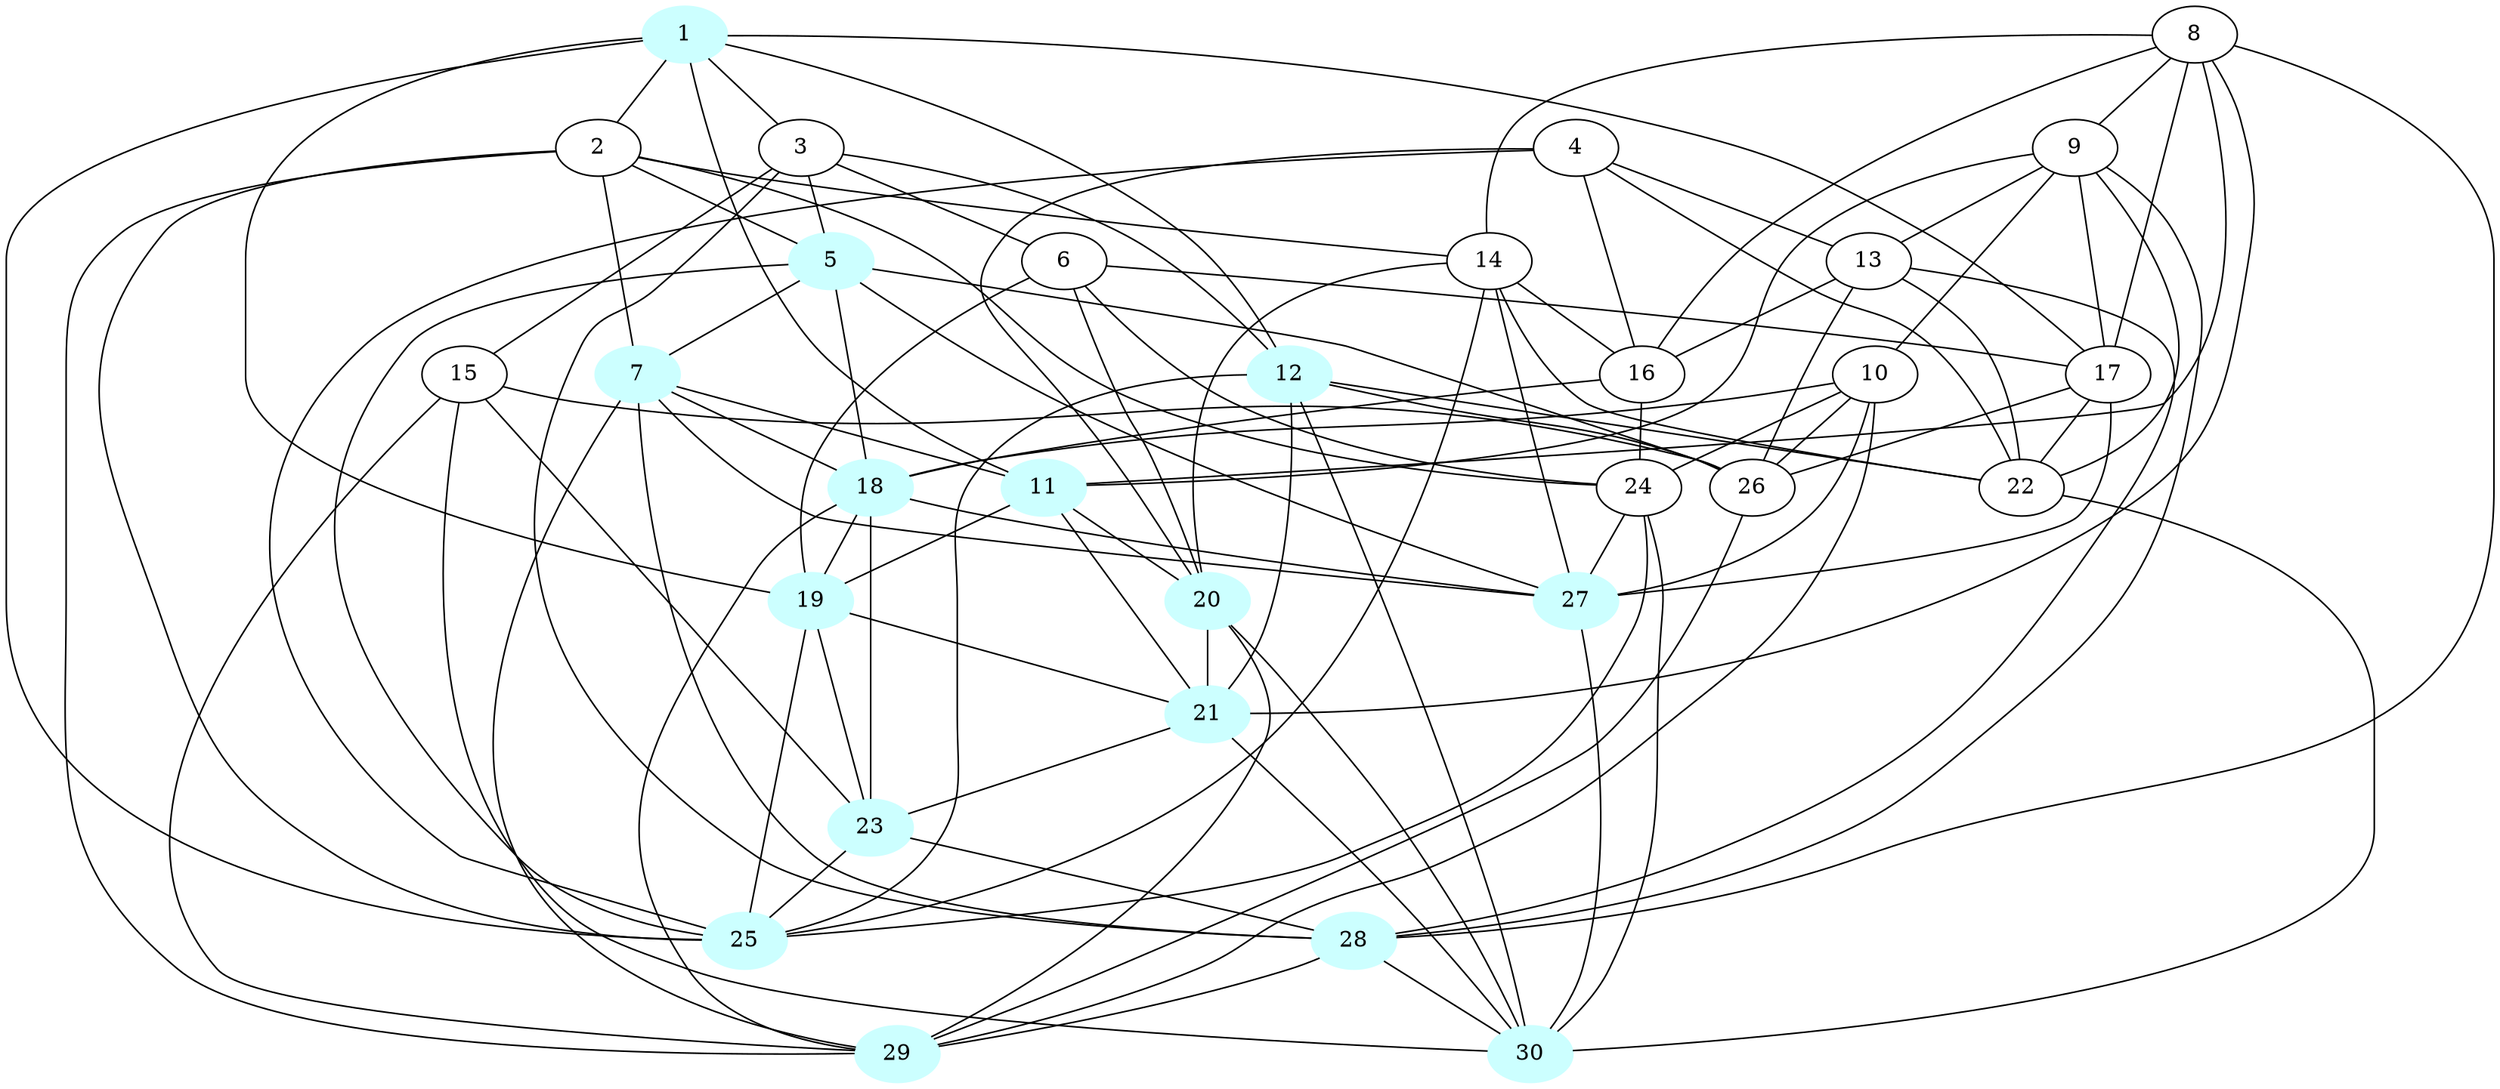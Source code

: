 graph G {
    1 [style=filled, color="#CCFFFF"];
    5 [style=filled, color="#CCFFFF"];
    7 [style=filled, color="#CCFFFF"];
    11 [style=filled, color="#CCFFFF"];
    12 [style=filled, color="#CCFFFF"];
    18 [style=filled, color="#CCFFFF"];
    19 [style=filled, color="#CCFFFF"];
    20 [style=filled, color="#CCFFFF"];
    21 [style=filled, color="#CCFFFF"];
    23 [style=filled, color="#CCFFFF"];
    25 [style=filled, color="#CCFFFF"];
    27 [style=filled, color="#CCFFFF"];
    28 [style=filled, color="#CCFFFF"];
    29 [style=filled, color="#CCFFFF"];
    30 [style=filled, color="#CCFFFF"];
    1 -- 2 [len= 2]
    1 -- 3 [len= 2]
    1 -- 11 [len= 2]
    1 -- 12 [len= 2]
    1 -- 17 [len= 2]
    1 -- 19 [len= 2]
    1 -- 25 [len= 2]
    2 -- 5 [len= 2]
    2 -- 7 [len= 2]
    2 -- 14 [len= 2]
    2 -- 24 [len= 2]
    2 -- 25 [len= 2]
    2 -- 29 [len= 2]
    3 -- 5 [len= 2]
    3 -- 6 [len= 2]
    3 -- 12 [len= 2]
    3 -- 15 [len= 2]
    3 -- 28 [len= 2]
    4 -- 13 [len= 2]
    4 -- 16 [len= 2]
    4 -- 20 [len= 2]
    4 -- 22 [len= 2]
    4 -- 25 [len= 2]
    5 -- 7 [len= 2]
    5 -- 18 [len= 2]
    5 -- 25 [len= 2]
    5 -- 26 [len= 2]
    5 -- 27 [len= 2]
    6 -- 17 [len= 2]
    6 -- 19 [len= 2]
    6 -- 20 [len= 2]
    6 -- 24 [len= 2]
    7 -- 11 [len= 2]
    7 -- 18 [len= 2]
    7 -- 27 [len= 2]
    7 -- 28 [len= 2]
    7 -- 29 [len= 2]
    8 -- 9 [len= 2]
    8 -- 11 [len= 2]
    8 -- 14 [len= 2]
    8 -- 16 [len= 2]
    8 -- 17 [len= 2]
    8 -- 21 [len= 2]
    8 -- 28 [len= 2]
    9 -- 10 [len= 2]
    9 -- 11 [len= 2]
    9 -- 13 [len= 2]
    9 -- 17 [len= 2]
    9 -- 22 [len= 2]
    9 -- 28 [len= 2]
    10 -- 18 [len= 2]
    10 -- 24 [len= 2]
    10 -- 26 [len= 2]
    10 -- 27 [len= 2]
    10 -- 29 [len= 2]
    11 -- 19 [len= 2]
    11 -- 20 [len= 2]
    11 -- 21 [len= 2]
    12 -- 21 [len= 2]
    12 -- 22 [len= 2]
    12 -- 25 [len= 2]
    12 -- 26 [len= 2]
    12 -- 30 [len= 2]
    13 -- 16 [len= 2]
    13 -- 22 [len= 2]
    13 -- 26 [len= 2]
    13 -- 28 [len= 2]
    14 -- 16 [len= 2]
    14 -- 20 [len= 2]
    14 -- 22 [len= 2]
    14 -- 25 [len= 2]
    14 -- 27 [len= 2]
    15 -- 23 [len= 2]
    15 -- 26 [len= 2]
    15 -- 29 [len= 2]
    15 -- 30 [len= 2]
    16 -- 18 [len= 2]
    16 -- 24 [len= 2]
    17 -- 22 [len= 2]
    17 -- 26 [len= 2]
    17 -- 27 [len= 2]
    18 -- 19 [len= 2]
    18 -- 23 [len= 2]
    18 -- 27 [len= 2]
    18 -- 29 [len= 2]
    19 -- 21 [len= 2]
    19 -- 23 [len= 2]
    19 -- 25 [len= 2]
    20 -- 21 [len= 2]
    20 -- 29 [len= 2]
    20 -- 30 [len= 2]
    21 -- 23 [len= 2]
    21 -- 30 [len= 2]
    22 -- 30 [len= 2]
    23 -- 25 [len= 2]
    23 -- 28 [len= 2]
    24 -- 25 [len= 2]
    24 -- 27 [len= 2]
    24 -- 30 [len= 2]
    26 -- 29 [len= 2]
    27 -- 30 [len= 2]
    28 -- 29 [len= 2]
    28 -- 30 [len= 2]
}
